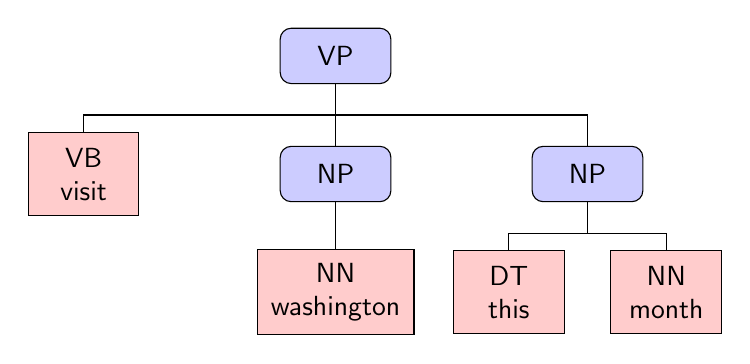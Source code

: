 \begin{tikzpicture}[
-,>=stealth',
%level/.style={sibling distance = 4cm, level distance = 1.8cm},
level 1/.style={sibling distance=3.2cm},
level 2/.style={sibling distance=2cm}, 
%level 3/.style={sibling distance=4cm}, 
treenode/.style = {align=center, inner sep=5pt, text centered, font=\sffamily},
arn_n/.style = {treenode, rectangle, rounded corners, draw=black, fill=blue!20, minimum width=4em, minimum height = 2em},
arn_x/.style = {arn_n, fill=red!20, minimum height=3em, rounded corners=0},
edge from parent fork down
]

\node [arn_n] {VP}
child{ node [arn_x] {VB\\ visit}}
child{ node [arn_n] {NP}
child{ node [arn_x] {NN\\ washington}}}
child{ node [arn_n] {NP}
child{ node [arn_x] {DT\\ this}}
child{ node [arn_x] {NN\\ month}}};

\end{tikzpicture}
